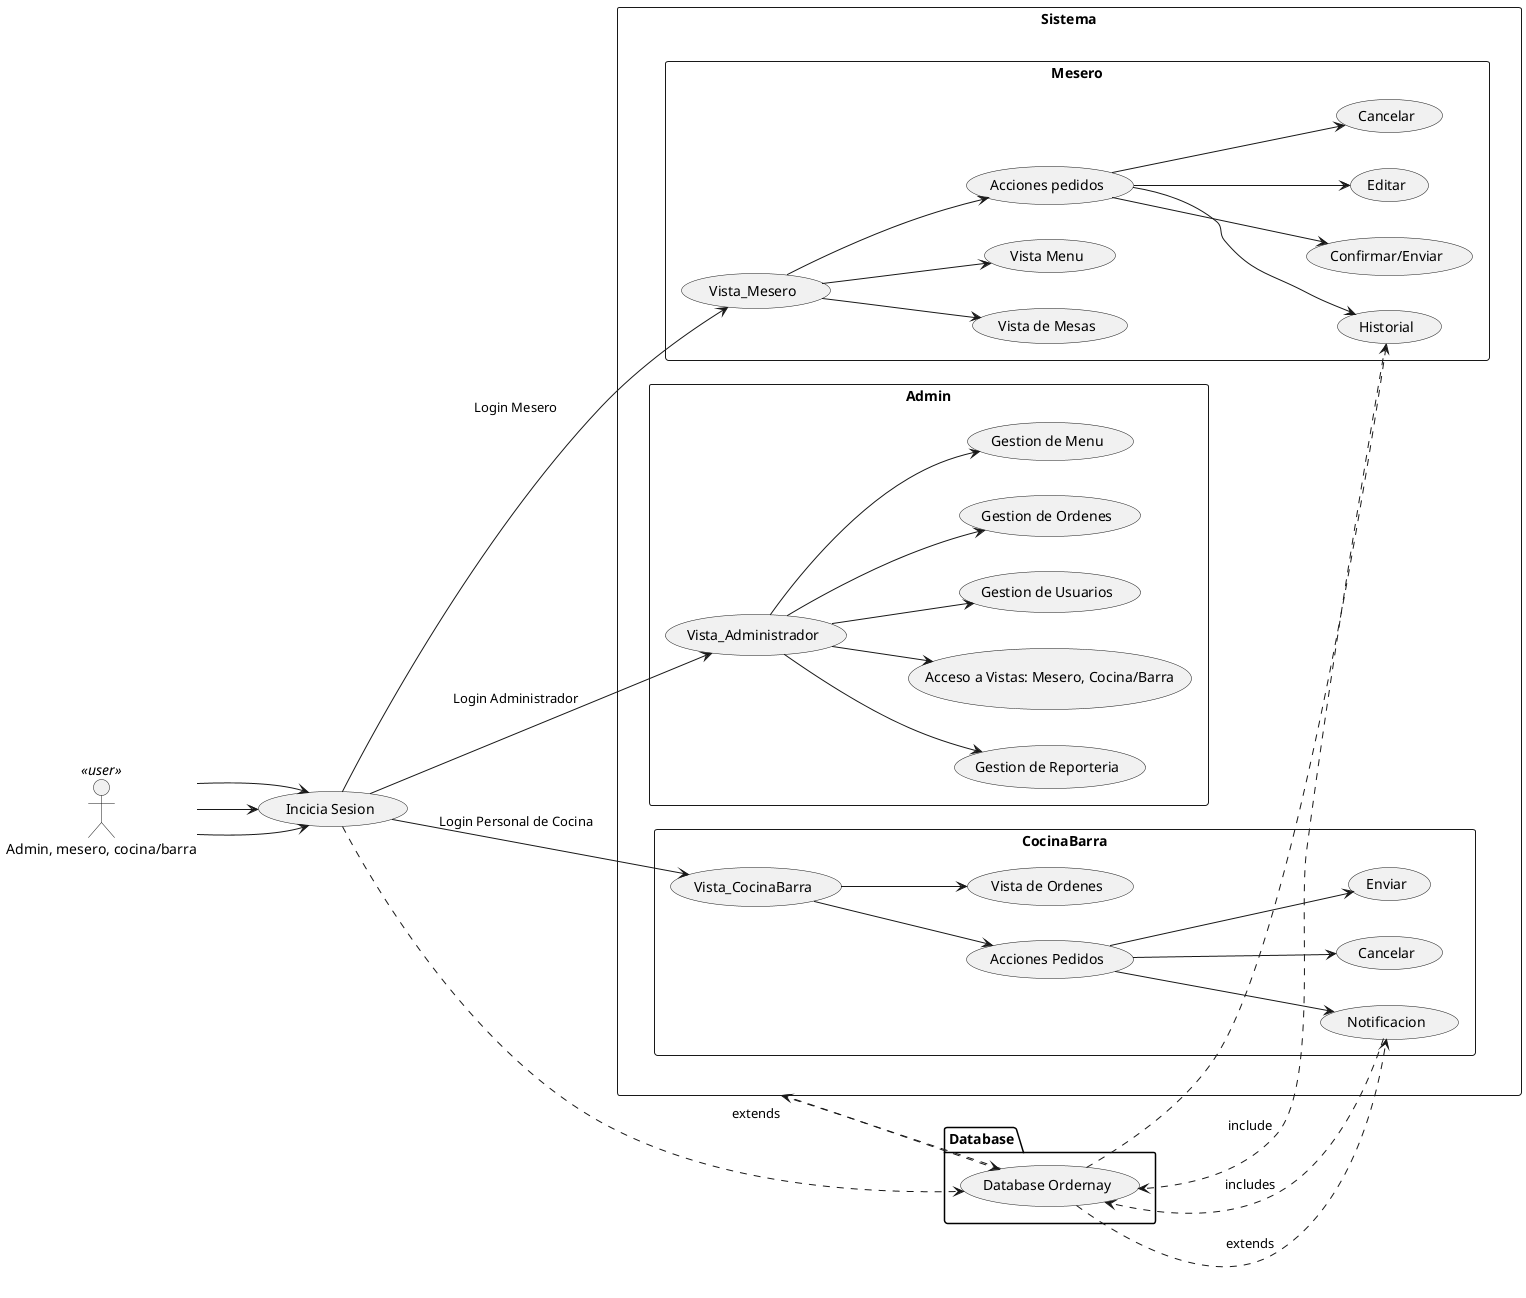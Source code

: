@startuml caso de uso

left to right direction
actor "Admin, mesero, cocina/barra" as user <<user>>

'Casos de uso'
usecase "Incicia Sesion" as UC1
rectangle Sistema {

    rectangle Mesero {
        usecase "Vista_Mesero" as UC2
        usecase "Vista de Mesas" as UCMmesas
        usecase "Vista Menu" as UCMmenu
        usecase "Acciones pedidos" as UCMacciones
        usecase "Confirmar/Enviar" as UCMconfirmar
        usecase "Editar" as UCMeditar
        usecase "Cancelar" as UCMcancelar
        usecase "Historial" as UCMhistorial
    }

    rectangle Admin {
    usecase "Vista_Administrador" as UC3
    usecase "Acceso a Vistas: Mesero, Cocina/Barra" as UCADvistas
    usecase "Gestion de Usuarios" as UCADusuarios
    usecase "Gestion de Ordenes" as UCADordenes
    usecase "Gestion de Menu" as UCADmenu
    usecase "Gestion de Reporteria" as UCADreportes

    }
    rectangle CocinaBarra {
    usecase "Vista_CocinaBarra" as UC4
    usecase "Vista de Ordenes" as UCCBordenes
    usecase "Acciones Pedidos" as UCCBacciones
    usecase "Enviar" as UCCBconfirmar
    usecase "Cancelar" as UCCBcancelar
    usecase "Notificacion" as UCCBnotificacion
    }
}

package Database {
    usecase "Database Ordernay" as UCdatabase
}

'Relaciones'

user --> UC1
user --> UC1
user --> UC1
UC1 --> UC2: Login Mesero
UC1 --> UC3: Login Administrador
UC1 --> UC4: Login Personal de Cocina
UC2 --> UCMmesas
UC2 --> UCMmenu
UC2 --> UCMacciones
UCMacciones --> UCMconfirmar
UCMacciones --> UCMeditar
UCMacciones --> UCMcancelar
UCMacciones --> UCMhistorial
UC3 --> UCADusuarios
UC3 --> UCADordenes
UC3 --> UCADmenu
UC3 --> UCADreportes
UC3 --> UCADvistas
UC4 --> UCCBordenes
UC4 --> UCCBacciones
UCCBacciones --> UCCBcancelar
UCCBacciones --> UCCBconfirmar
UCCBacciones --> UCCBnotificacion

'Relaciones con comunicacion a la BD'
UC1 ..> UCdatabase: extends
UCdatabase ..> Sistema
Sistema ..> UCdatabase
UCMhistorial ..> UCdatabase: include
UCdatabase ..> UCMhistorial
UCdatabase ..> UCCBnotificacion: extends
UCCBnotificacion ..> UCdatabase: includes

@enduml
